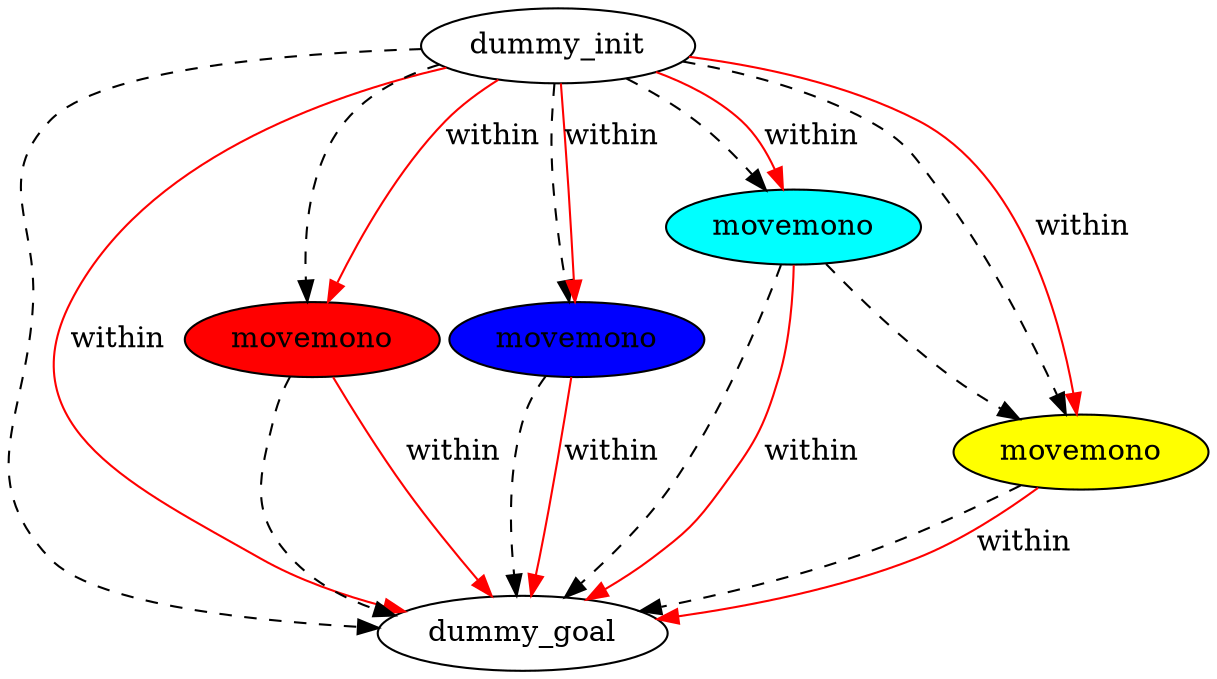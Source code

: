 digraph {
	"8924098b-f98b-0c16-04b0-85fe50f16ace" [label=dummy_init fillcolor=white style=filled]
	"976269f6-2818-6b53-fd66-a38474e1707e" [label=dummy_goal fillcolor=white style=filled]
	"2a1c0792-0940-368d-2b7a-88bb89bbadc2" [label=movemono fillcolor=red style=filled]
	"5c950715-5582-672f-1e41-c671c646f0af" [label=movemono fillcolor=blue style=filled]
	"893bfffd-a696-929f-e96f-56de81990edd" [label=movemono fillcolor=cyan style=filled]
	"f80f27a7-e630-7c72-7558-eba1a959cea0" [label=movemono fillcolor=yellow style=filled]
	"893bfffd-a696-929f-e96f-56de81990edd" -> "f80f27a7-e630-7c72-7558-eba1a959cea0" [color=black style=dashed]
	"8924098b-f98b-0c16-04b0-85fe50f16ace" -> "976269f6-2818-6b53-fd66-a38474e1707e" [color=black style=dashed]
	"893bfffd-a696-929f-e96f-56de81990edd" -> "976269f6-2818-6b53-fd66-a38474e1707e" [color=black style=dashed]
	"5c950715-5582-672f-1e41-c671c646f0af" -> "976269f6-2818-6b53-fd66-a38474e1707e" [color=black style=dashed]
	"8924098b-f98b-0c16-04b0-85fe50f16ace" -> "5c950715-5582-672f-1e41-c671c646f0af" [color=black style=dashed]
	"8924098b-f98b-0c16-04b0-85fe50f16ace" -> "893bfffd-a696-929f-e96f-56de81990edd" [color=black style=dashed]
	"8924098b-f98b-0c16-04b0-85fe50f16ace" -> "f80f27a7-e630-7c72-7558-eba1a959cea0" [color=black style=dashed]
	"f80f27a7-e630-7c72-7558-eba1a959cea0" -> "976269f6-2818-6b53-fd66-a38474e1707e" [color=black style=dashed]
	"8924098b-f98b-0c16-04b0-85fe50f16ace" -> "2a1c0792-0940-368d-2b7a-88bb89bbadc2" [color=black style=dashed]
	"2a1c0792-0940-368d-2b7a-88bb89bbadc2" -> "976269f6-2818-6b53-fd66-a38474e1707e" [color=black style=dashed]
	"2a1c0792-0940-368d-2b7a-88bb89bbadc2" -> "976269f6-2818-6b53-fd66-a38474e1707e" [label=within color=red]
	"8924098b-f98b-0c16-04b0-85fe50f16ace" -> "2a1c0792-0940-368d-2b7a-88bb89bbadc2" [label=within color=red]
	"8924098b-f98b-0c16-04b0-85fe50f16ace" -> "5c950715-5582-672f-1e41-c671c646f0af" [label=within color=red]
	"8924098b-f98b-0c16-04b0-85fe50f16ace" -> "f80f27a7-e630-7c72-7558-eba1a959cea0" [label=within color=red]
	"5c950715-5582-672f-1e41-c671c646f0af" -> "976269f6-2818-6b53-fd66-a38474e1707e" [label=within color=red]
	"f80f27a7-e630-7c72-7558-eba1a959cea0" -> "976269f6-2818-6b53-fd66-a38474e1707e" [label=within color=red]
	"893bfffd-a696-929f-e96f-56de81990edd" -> "976269f6-2818-6b53-fd66-a38474e1707e" [label=within color=red]
	"8924098b-f98b-0c16-04b0-85fe50f16ace" -> "976269f6-2818-6b53-fd66-a38474e1707e" [label=within color=red]
	"8924098b-f98b-0c16-04b0-85fe50f16ace" -> "893bfffd-a696-929f-e96f-56de81990edd" [label=within color=red]
}
